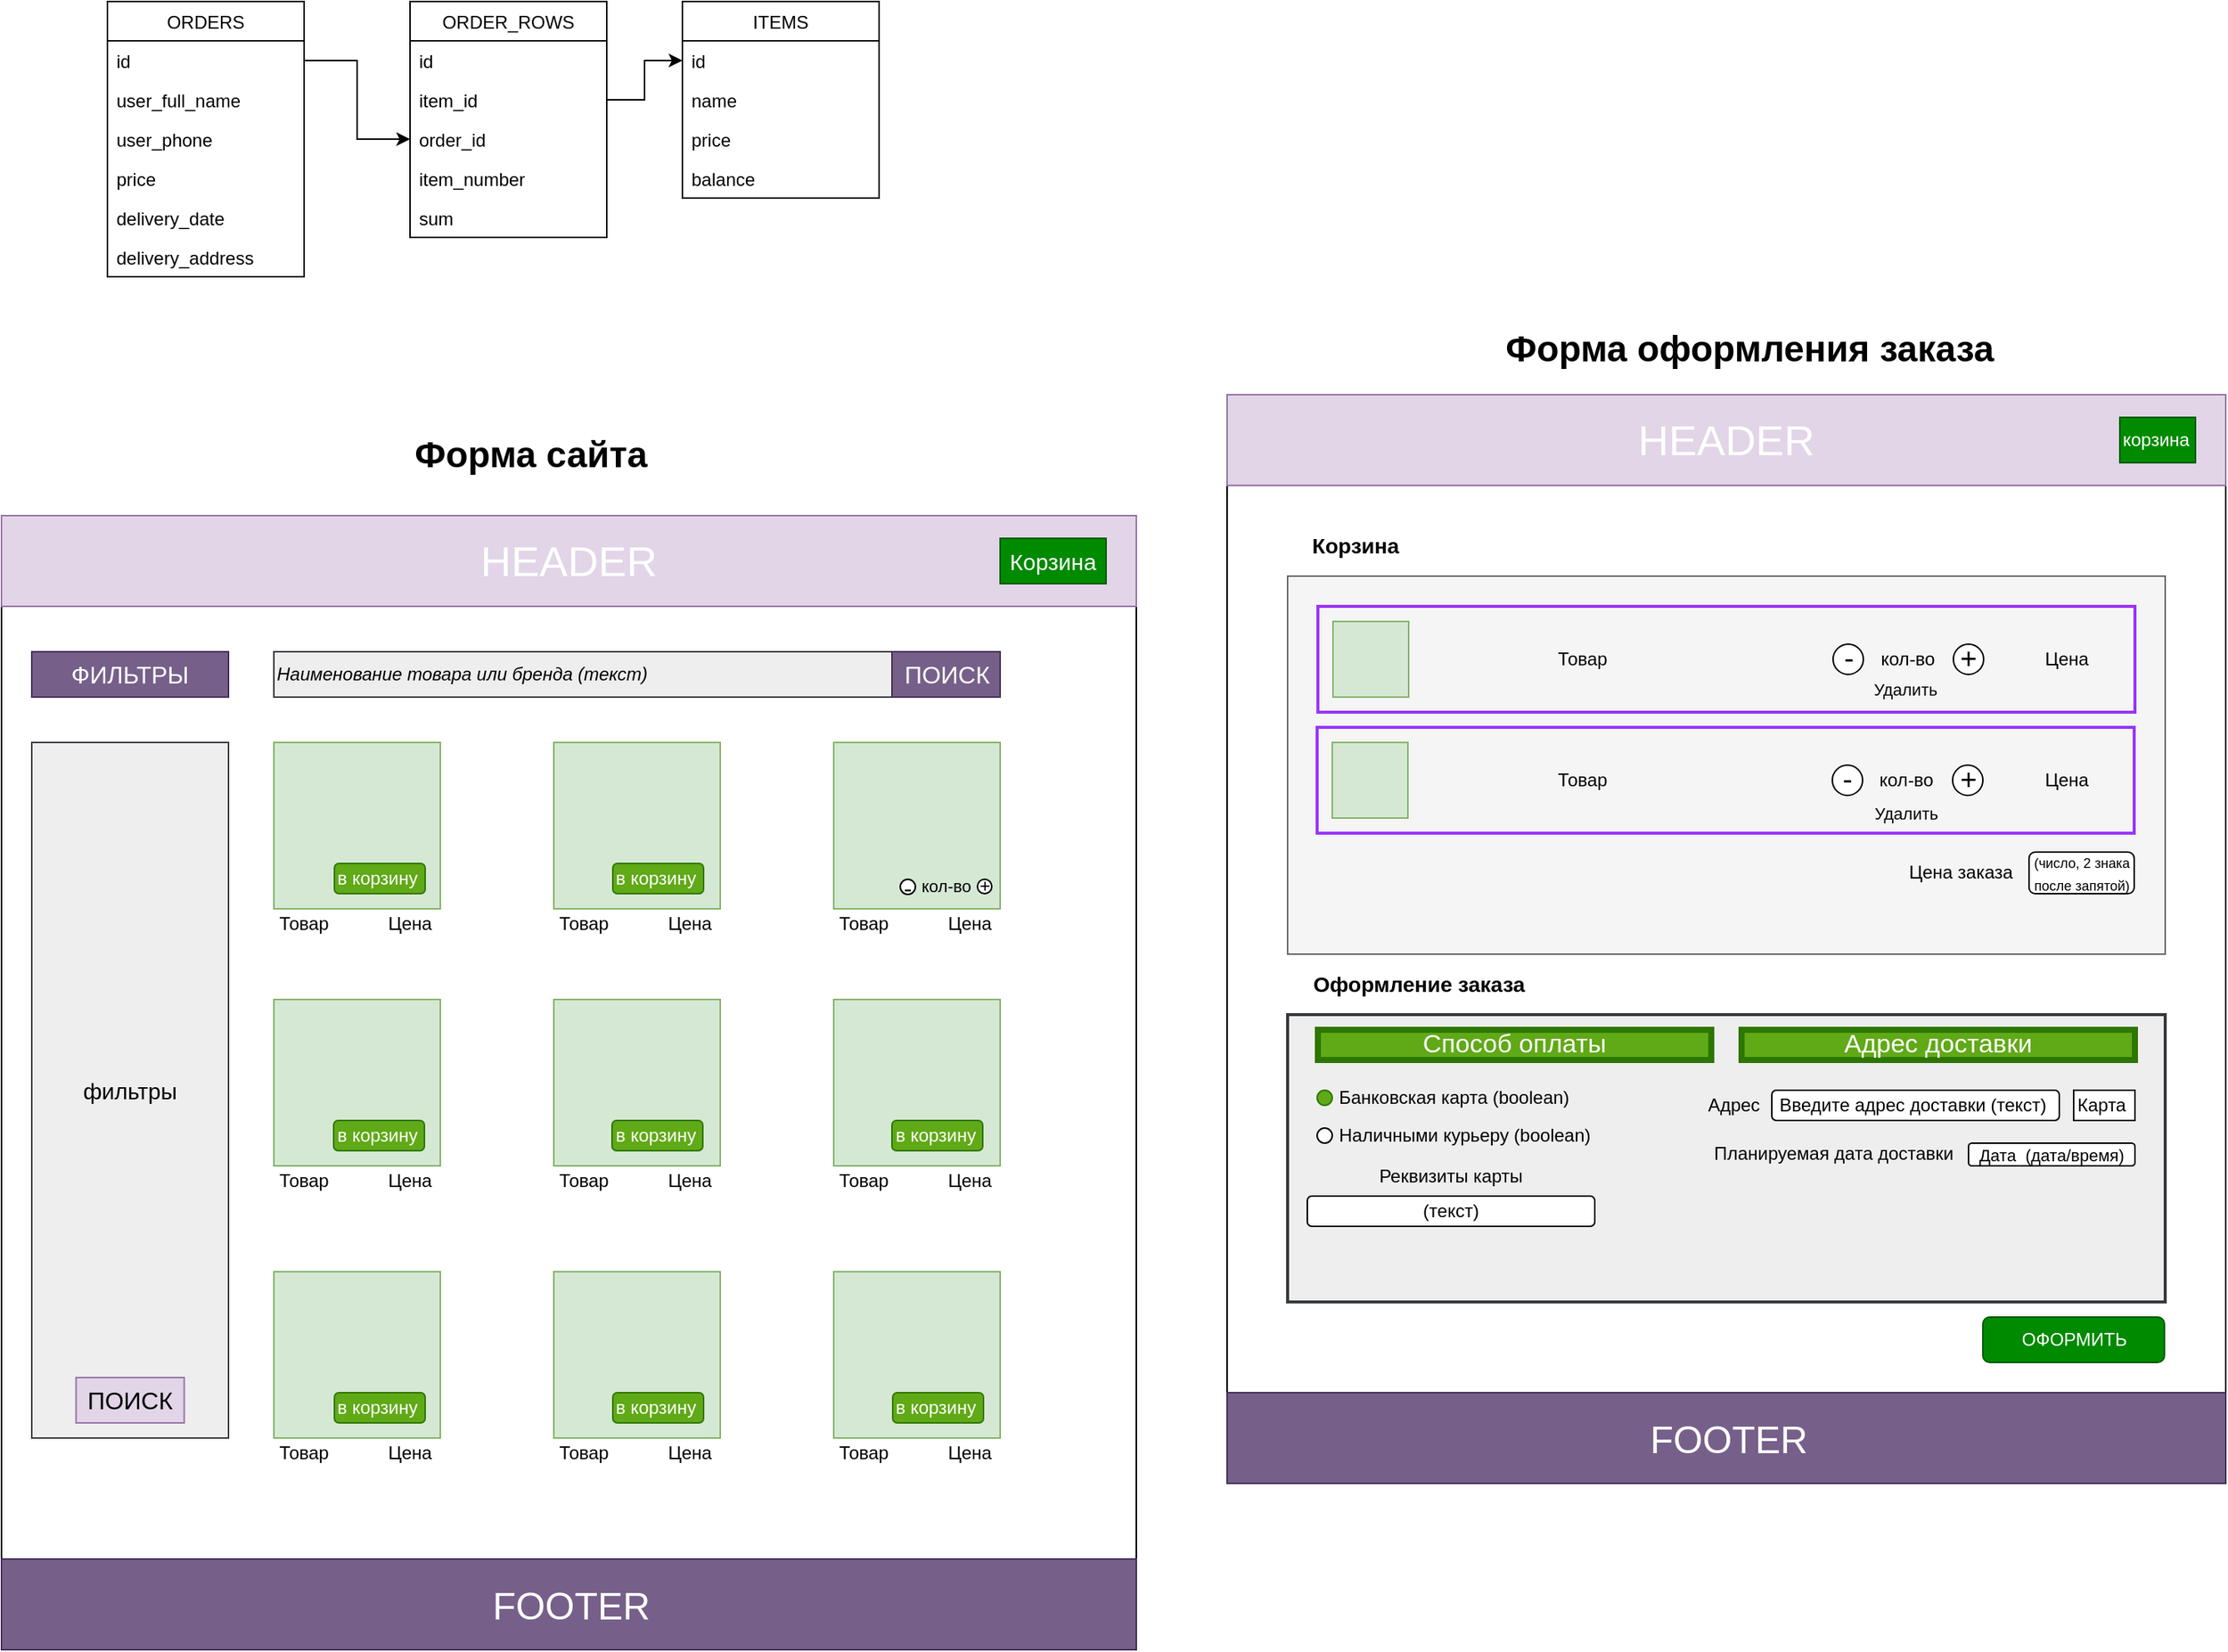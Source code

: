 <mxfile version="14.7.4" type="github">
  <diagram id="pjQ_uRTFj4oecxEzd1h6" name="Page-1">
    <mxGraphModel dx="1295" dy="831" grid="1" gridSize="10" guides="1" tooltips="1" connect="1" arrows="1" fold="1" page="1" pageScale="1" pageWidth="827" pageHeight="1169" math="0" shadow="0">
      <root>
        <mxCell id="0" />
        <mxCell id="1" parent="0" />
        <mxCell id="i-9Ac69D_Wf72XwJe8Vt-1" value="ORDERS" style="swimlane;fontStyle=0;childLayout=stackLayout;horizontal=1;startSize=26;horizontalStack=0;resizeParent=1;resizeParentMax=0;resizeLast=0;collapsible=1;marginBottom=0;" vertex="1" parent="1">
          <mxGeometry x="100" y="60" width="130" height="182" as="geometry" />
        </mxCell>
        <mxCell id="i-9Ac69D_Wf72XwJe8Vt-26" value="id" style="text;strokeColor=none;fillColor=none;align=left;verticalAlign=top;spacingLeft=4;spacingRight=4;overflow=hidden;rotatable=0;points=[[0,0.5],[1,0.5]];portConstraint=eastwest;" vertex="1" parent="i-9Ac69D_Wf72XwJe8Vt-1">
          <mxGeometry y="26" width="130" height="26" as="geometry" />
        </mxCell>
        <mxCell id="i-9Ac69D_Wf72XwJe8Vt-2" value="user_full_name" style="text;strokeColor=none;fillColor=none;align=left;verticalAlign=top;spacingLeft=4;spacingRight=4;overflow=hidden;rotatable=0;points=[[0,0.5],[1,0.5]];portConstraint=eastwest;" vertex="1" parent="i-9Ac69D_Wf72XwJe8Vt-1">
          <mxGeometry y="52" width="130" height="26" as="geometry" />
        </mxCell>
        <mxCell id="i-9Ac69D_Wf72XwJe8Vt-3" value="user_phone" style="text;strokeColor=none;fillColor=none;align=left;verticalAlign=top;spacingLeft=4;spacingRight=4;overflow=hidden;rotatable=0;points=[[0,0.5],[1,0.5]];portConstraint=eastwest;" vertex="1" parent="i-9Ac69D_Wf72XwJe8Vt-1">
          <mxGeometry y="78" width="130" height="26" as="geometry" />
        </mxCell>
        <mxCell id="i-9Ac69D_Wf72XwJe8Vt-24" value="price" style="text;strokeColor=none;fillColor=none;align=left;verticalAlign=top;spacingLeft=4;spacingRight=4;overflow=hidden;rotatable=0;points=[[0,0.5],[1,0.5]];portConstraint=eastwest;" vertex="1" parent="i-9Ac69D_Wf72XwJe8Vt-1">
          <mxGeometry y="104" width="130" height="26" as="geometry" />
        </mxCell>
        <mxCell id="i-9Ac69D_Wf72XwJe8Vt-25" value="delivery_date" style="text;strokeColor=none;fillColor=none;align=left;verticalAlign=top;spacingLeft=4;spacingRight=4;overflow=hidden;rotatable=0;points=[[0,0.5],[1,0.5]];portConstraint=eastwest;" vertex="1" parent="i-9Ac69D_Wf72XwJe8Vt-1">
          <mxGeometry y="130" width="130" height="26" as="geometry" />
        </mxCell>
        <mxCell id="i-9Ac69D_Wf72XwJe8Vt-4" value="delivery_address" style="text;strokeColor=none;fillColor=none;align=left;verticalAlign=top;spacingLeft=4;spacingRight=4;overflow=hidden;rotatable=0;points=[[0,0.5],[1,0.5]];portConstraint=eastwest;" vertex="1" parent="i-9Ac69D_Wf72XwJe8Vt-1">
          <mxGeometry y="156" width="130" height="26" as="geometry" />
        </mxCell>
        <mxCell id="i-9Ac69D_Wf72XwJe8Vt-27" value="ORDER_ROWS" style="swimlane;fontStyle=0;childLayout=stackLayout;horizontal=1;startSize=26;horizontalStack=0;resizeParent=1;resizeParentMax=0;resizeLast=0;collapsible=1;marginBottom=0;" vertex="1" parent="1">
          <mxGeometry x="300" y="60" width="130" height="156" as="geometry" />
        </mxCell>
        <mxCell id="i-9Ac69D_Wf72XwJe8Vt-28" value="id" style="text;strokeColor=none;fillColor=none;align=left;verticalAlign=top;spacingLeft=4;spacingRight=4;overflow=hidden;rotatable=0;points=[[0,0.5],[1,0.5]];portConstraint=eastwest;" vertex="1" parent="i-9Ac69D_Wf72XwJe8Vt-27">
          <mxGeometry y="26" width="130" height="26" as="geometry" />
        </mxCell>
        <mxCell id="i-9Ac69D_Wf72XwJe8Vt-43" value="item_id" style="text;strokeColor=none;fillColor=none;align=left;verticalAlign=top;spacingLeft=4;spacingRight=4;overflow=hidden;rotatable=0;points=[[0,0.5],[1,0.5]];portConstraint=eastwest;" vertex="1" parent="i-9Ac69D_Wf72XwJe8Vt-27">
          <mxGeometry y="52" width="130" height="26" as="geometry" />
        </mxCell>
        <mxCell id="i-9Ac69D_Wf72XwJe8Vt-29" value="order_id" style="text;strokeColor=none;fillColor=none;align=left;verticalAlign=top;spacingLeft=4;spacingRight=4;overflow=hidden;rotatable=0;points=[[0,0.5],[1,0.5]];portConstraint=eastwest;" vertex="1" parent="i-9Ac69D_Wf72XwJe8Vt-27">
          <mxGeometry y="78" width="130" height="26" as="geometry" />
        </mxCell>
        <mxCell id="i-9Ac69D_Wf72XwJe8Vt-32" value="item_number" style="text;strokeColor=none;fillColor=none;align=left;verticalAlign=top;spacingLeft=4;spacingRight=4;overflow=hidden;rotatable=0;points=[[0,0.5],[1,0.5]];portConstraint=eastwest;" vertex="1" parent="i-9Ac69D_Wf72XwJe8Vt-27">
          <mxGeometry y="104" width="130" height="26" as="geometry" />
        </mxCell>
        <mxCell id="i-9Ac69D_Wf72XwJe8Vt-33" value="sum" style="text;strokeColor=none;fillColor=none;align=left;verticalAlign=top;spacingLeft=4;spacingRight=4;overflow=hidden;rotatable=0;points=[[0,0.5],[1,0.5]];portConstraint=eastwest;" vertex="1" parent="i-9Ac69D_Wf72XwJe8Vt-27">
          <mxGeometry y="130" width="130" height="26" as="geometry" />
        </mxCell>
        <mxCell id="i-9Ac69D_Wf72XwJe8Vt-34" value="ITEMS" style="swimlane;fontStyle=0;childLayout=stackLayout;horizontal=1;startSize=26;horizontalStack=0;resizeParent=1;resizeParentMax=0;resizeLast=0;collapsible=1;marginBottom=0;" vertex="1" parent="1">
          <mxGeometry x="480" y="60" width="130" height="130" as="geometry" />
        </mxCell>
        <mxCell id="i-9Ac69D_Wf72XwJe8Vt-35" value="id" style="text;strokeColor=none;fillColor=none;align=left;verticalAlign=top;spacingLeft=4;spacingRight=4;overflow=hidden;rotatable=0;points=[[0,0.5],[1,0.5]];portConstraint=eastwest;" vertex="1" parent="i-9Ac69D_Wf72XwJe8Vt-34">
          <mxGeometry y="26" width="130" height="26" as="geometry" />
        </mxCell>
        <mxCell id="i-9Ac69D_Wf72XwJe8Vt-36" value="name" style="text;strokeColor=none;fillColor=none;align=left;verticalAlign=top;spacingLeft=4;spacingRight=4;overflow=hidden;rotatable=0;points=[[0,0.5],[1,0.5]];portConstraint=eastwest;" vertex="1" parent="i-9Ac69D_Wf72XwJe8Vt-34">
          <mxGeometry y="52" width="130" height="26" as="geometry" />
        </mxCell>
        <mxCell id="i-9Ac69D_Wf72XwJe8Vt-37" value="price" style="text;strokeColor=none;fillColor=none;align=left;verticalAlign=top;spacingLeft=4;spacingRight=4;overflow=hidden;rotatable=0;points=[[0,0.5],[1,0.5]];portConstraint=eastwest;" vertex="1" parent="i-9Ac69D_Wf72XwJe8Vt-34">
          <mxGeometry y="78" width="130" height="26" as="geometry" />
        </mxCell>
        <mxCell id="i-9Ac69D_Wf72XwJe8Vt-38" value="balance" style="text;strokeColor=none;fillColor=none;align=left;verticalAlign=top;spacingLeft=4;spacingRight=4;overflow=hidden;rotatable=0;points=[[0,0.5],[1,0.5]];portConstraint=eastwest;" vertex="1" parent="i-9Ac69D_Wf72XwJe8Vt-34">
          <mxGeometry y="104" width="130" height="26" as="geometry" />
        </mxCell>
        <mxCell id="i-9Ac69D_Wf72XwJe8Vt-42" style="edgeStyle=orthogonalEdgeStyle;rounded=0;orthogonalLoop=1;jettySize=auto;html=1;exitX=1;exitY=0.5;exitDx=0;exitDy=0;entryX=0;entryY=0.5;entryDx=0;entryDy=0;" edge="1" parent="1" source="i-9Ac69D_Wf72XwJe8Vt-26" target="i-9Ac69D_Wf72XwJe8Vt-29">
          <mxGeometry relative="1" as="geometry" />
        </mxCell>
        <mxCell id="i-9Ac69D_Wf72XwJe8Vt-45" style="edgeStyle=orthogonalEdgeStyle;rounded=0;orthogonalLoop=1;jettySize=auto;html=1;exitX=1;exitY=0.5;exitDx=0;exitDy=0;entryX=0;entryY=0.5;entryDx=0;entryDy=0;" edge="1" parent="1" source="i-9Ac69D_Wf72XwJe8Vt-43" target="i-9Ac69D_Wf72XwJe8Vt-35">
          <mxGeometry relative="1" as="geometry" />
        </mxCell>
        <mxCell id="i-9Ac69D_Wf72XwJe8Vt-46" value="" style="whiteSpace=wrap;html=1;aspect=fixed;align=left;" vertex="1" parent="1">
          <mxGeometry x="30" y="400" width="750" height="750" as="geometry" />
        </mxCell>
        <mxCell id="i-9Ac69D_Wf72XwJe8Vt-47" value="&lt;font style=&quot;font-size: 28px&quot; color=&quot;#ffffff&quot;&gt;HEADER&lt;/font&gt;" style="rounded=0;whiteSpace=wrap;html=1;align=center;fillColor=#e1d5e7;strokeColor=#9673a6;spacingTop=0;labelBorderColor=none;" vertex="1" parent="1">
          <mxGeometry x="30" y="400" width="750" height="60" as="geometry" />
        </mxCell>
        <mxCell id="i-9Ac69D_Wf72XwJe8Vt-49" value="" style="whiteSpace=wrap;html=1;aspect=fixed;align=left;fillColor=#d5e8d4;strokeColor=#82b366;" vertex="1" parent="1">
          <mxGeometry x="210" y="550" width="110" height="110" as="geometry" />
        </mxCell>
        <mxCell id="i-9Ac69D_Wf72XwJe8Vt-50" value="" style="whiteSpace=wrap;html=1;aspect=fixed;align=left;fillColor=#d5e8d4;strokeColor=#82b366;" vertex="1" parent="1">
          <mxGeometry x="580" y="550" width="110" height="110" as="geometry" />
        </mxCell>
        <mxCell id="i-9Ac69D_Wf72XwJe8Vt-51" value="" style="whiteSpace=wrap;html=1;aspect=fixed;align=left;fillColor=#d5e8d4;strokeColor=#82b366;" vertex="1" parent="1">
          <mxGeometry x="395" y="550" width="110" height="110" as="geometry" />
        </mxCell>
        <mxCell id="i-9Ac69D_Wf72XwJe8Vt-52" value="" style="whiteSpace=wrap;html=1;aspect=fixed;align=left;fillColor=#d5e8d4;strokeColor=#82b366;" vertex="1" parent="1">
          <mxGeometry x="210" y="720" width="110" height="110" as="geometry" />
        </mxCell>
        <mxCell id="i-9Ac69D_Wf72XwJe8Vt-53" value="" style="whiteSpace=wrap;html=1;aspect=fixed;align=left;fillColor=#d5e8d4;strokeColor=#82b366;" vertex="1" parent="1">
          <mxGeometry x="580" y="720" width="110" height="110" as="geometry" />
        </mxCell>
        <mxCell id="i-9Ac69D_Wf72XwJe8Vt-54" value="" style="whiteSpace=wrap;html=1;aspect=fixed;align=left;fillColor=#d5e8d4;strokeColor=#82b366;" vertex="1" parent="1">
          <mxGeometry x="395" y="720" width="110" height="110" as="geometry" />
        </mxCell>
        <mxCell id="i-9Ac69D_Wf72XwJe8Vt-55" value="" style="whiteSpace=wrap;html=1;aspect=fixed;align=left;fillColor=#d5e8d4;strokeColor=#82b366;" vertex="1" parent="1">
          <mxGeometry x="210" y="900" width="110" height="110" as="geometry" />
        </mxCell>
        <mxCell id="i-9Ac69D_Wf72XwJe8Vt-56" value="" style="whiteSpace=wrap;html=1;aspect=fixed;align=left;fillColor=#d5e8d4;strokeColor=#82b366;" vertex="1" parent="1">
          <mxGeometry x="580" y="900" width="110" height="110" as="geometry" />
        </mxCell>
        <mxCell id="i-9Ac69D_Wf72XwJe8Vt-57" value="" style="whiteSpace=wrap;html=1;aspect=fixed;align=left;fillColor=#d5e8d4;strokeColor=#82b366;" vertex="1" parent="1">
          <mxGeometry x="395" y="900" width="110" height="110" as="geometry" />
        </mxCell>
        <mxCell id="i-9Ac69D_Wf72XwJe8Vt-61" value="Корзина" style="rounded=0;whiteSpace=wrap;html=1;align=center;fillColor=#008a00;strokeColor=#005700;fontColor=#ffffff;fontSize=15;" vertex="1" parent="1">
          <mxGeometry x="690" y="415" width="70" height="30" as="geometry" />
        </mxCell>
        <mxCell id="i-9Ac69D_Wf72XwJe8Vt-63" value="Товар" style="text;html=1;strokeColor=none;fillColor=none;align=center;verticalAlign=middle;whiteSpace=wrap;rounded=0;" vertex="1" parent="1">
          <mxGeometry x="210" y="660" width="40" height="20" as="geometry" />
        </mxCell>
        <mxCell id="i-9Ac69D_Wf72XwJe8Vt-64" value="Цена" style="text;html=1;strokeColor=none;fillColor=none;align=center;verticalAlign=middle;whiteSpace=wrap;rounded=0;" vertex="1" parent="1">
          <mxGeometry x="280" y="660" width="40" height="20" as="geometry" />
        </mxCell>
        <mxCell id="i-9Ac69D_Wf72XwJe8Vt-65" value="Товар" style="text;html=1;strokeColor=none;fillColor=none;align=center;verticalAlign=middle;whiteSpace=wrap;rounded=0;" vertex="1" parent="1">
          <mxGeometry x="395" y="660" width="40" height="20" as="geometry" />
        </mxCell>
        <mxCell id="i-9Ac69D_Wf72XwJe8Vt-66" value="Цена" style="text;html=1;strokeColor=none;fillColor=none;align=center;verticalAlign=middle;whiteSpace=wrap;rounded=0;" vertex="1" parent="1">
          <mxGeometry x="465" y="660" width="40" height="20" as="geometry" />
        </mxCell>
        <mxCell id="i-9Ac69D_Wf72XwJe8Vt-67" value="Товар" style="text;html=1;strokeColor=none;fillColor=none;align=center;verticalAlign=middle;whiteSpace=wrap;rounded=0;" vertex="1" parent="1">
          <mxGeometry x="580" y="660" width="40" height="20" as="geometry" />
        </mxCell>
        <mxCell id="i-9Ac69D_Wf72XwJe8Vt-68" value="Цена" style="text;html=1;strokeColor=none;fillColor=none;align=center;verticalAlign=middle;whiteSpace=wrap;rounded=0;" vertex="1" parent="1">
          <mxGeometry x="650" y="660" width="40" height="20" as="geometry" />
        </mxCell>
        <mxCell id="i-9Ac69D_Wf72XwJe8Vt-69" value="Товар" style="text;html=1;strokeColor=none;fillColor=none;align=center;verticalAlign=middle;whiteSpace=wrap;rounded=0;" vertex="1" parent="1">
          <mxGeometry x="210" y="1010" width="40" height="20" as="geometry" />
        </mxCell>
        <mxCell id="i-9Ac69D_Wf72XwJe8Vt-70" value="Цена" style="text;html=1;strokeColor=none;fillColor=none;align=center;verticalAlign=middle;whiteSpace=wrap;rounded=0;" vertex="1" parent="1">
          <mxGeometry x="280" y="1010" width="40" height="20" as="geometry" />
        </mxCell>
        <mxCell id="i-9Ac69D_Wf72XwJe8Vt-71" value="Товар" style="text;html=1;strokeColor=none;fillColor=none;align=center;verticalAlign=middle;whiteSpace=wrap;rounded=0;" vertex="1" parent="1">
          <mxGeometry x="395" y="1010" width="40" height="20" as="geometry" />
        </mxCell>
        <mxCell id="i-9Ac69D_Wf72XwJe8Vt-72" value="Цена" style="text;html=1;strokeColor=none;fillColor=none;align=center;verticalAlign=middle;whiteSpace=wrap;rounded=0;" vertex="1" parent="1">
          <mxGeometry x="465" y="1010" width="40" height="20" as="geometry" />
        </mxCell>
        <mxCell id="i-9Ac69D_Wf72XwJe8Vt-73" value="Товар" style="text;html=1;strokeColor=none;fillColor=none;align=center;verticalAlign=middle;whiteSpace=wrap;rounded=0;" vertex="1" parent="1">
          <mxGeometry x="580" y="1010" width="40" height="20" as="geometry" />
        </mxCell>
        <mxCell id="i-9Ac69D_Wf72XwJe8Vt-74" value="Цена" style="text;html=1;strokeColor=none;fillColor=none;align=center;verticalAlign=middle;whiteSpace=wrap;rounded=0;" vertex="1" parent="1">
          <mxGeometry x="650" y="1010" width="40" height="20" as="geometry" />
        </mxCell>
        <mxCell id="i-9Ac69D_Wf72XwJe8Vt-75" value="Товар" style="text;html=1;strokeColor=none;fillColor=none;align=center;verticalAlign=middle;whiteSpace=wrap;rounded=0;" vertex="1" parent="1">
          <mxGeometry x="210" y="830" width="40" height="20" as="geometry" />
        </mxCell>
        <mxCell id="i-9Ac69D_Wf72XwJe8Vt-76" value="Цена" style="text;html=1;strokeColor=none;fillColor=none;align=center;verticalAlign=middle;whiteSpace=wrap;rounded=0;" vertex="1" parent="1">
          <mxGeometry x="280" y="830" width="40" height="20" as="geometry" />
        </mxCell>
        <mxCell id="i-9Ac69D_Wf72XwJe8Vt-77" value="Товар" style="text;html=1;strokeColor=none;fillColor=none;align=center;verticalAlign=middle;whiteSpace=wrap;rounded=0;" vertex="1" parent="1">
          <mxGeometry x="395" y="830" width="40" height="20" as="geometry" />
        </mxCell>
        <mxCell id="i-9Ac69D_Wf72XwJe8Vt-78" value="Цена" style="text;html=1;strokeColor=none;fillColor=none;align=center;verticalAlign=middle;whiteSpace=wrap;rounded=0;" vertex="1" parent="1">
          <mxGeometry x="465" y="830" width="40" height="20" as="geometry" />
        </mxCell>
        <mxCell id="i-9Ac69D_Wf72XwJe8Vt-79" value="Товар" style="text;html=1;strokeColor=none;fillColor=none;align=center;verticalAlign=middle;whiteSpace=wrap;rounded=0;" vertex="1" parent="1">
          <mxGeometry x="580" y="830" width="40" height="20" as="geometry" />
        </mxCell>
        <mxCell id="i-9Ac69D_Wf72XwJe8Vt-80" value="Цена" style="text;html=1;strokeColor=none;fillColor=none;align=center;verticalAlign=middle;whiteSpace=wrap;rounded=0;" vertex="1" parent="1">
          <mxGeometry x="650" y="830" width="40" height="20" as="geometry" />
        </mxCell>
        <mxCell id="i-9Ac69D_Wf72XwJe8Vt-81" value="&amp;nbsp;&lt;font style=&quot;font-size: 25px&quot;&gt;FOOTER&lt;/font&gt;" style="rounded=0;whiteSpace=wrap;html=1;align=center;fillColor=#76608a;strokeColor=#432D57;fontColor=#ffffff;" vertex="1" parent="1">
          <mxGeometry x="30" y="1090" width="750" height="60" as="geometry" />
        </mxCell>
        <mxCell id="i-9Ac69D_Wf72XwJe8Vt-82" value="в корзину" style="rounded=1;whiteSpace=wrap;html=1;align=left;fillColor=#60a917;strokeColor=#2D7600;fontColor=#ffffff;" vertex="1" parent="1">
          <mxGeometry x="249.5" y="800" width="60" height="20" as="geometry" />
        </mxCell>
        <mxCell id="i-9Ac69D_Wf72XwJe8Vt-83" value="в корзину" style="rounded=1;whiteSpace=wrap;html=1;align=left;fillColor=#60a917;strokeColor=#2D7600;fontColor=#ffffff;" vertex="1" parent="1">
          <mxGeometry x="433.5" y="800" width="60" height="20" as="geometry" />
        </mxCell>
        <mxCell id="i-9Ac69D_Wf72XwJe8Vt-84" value="в корзину" style="rounded=1;whiteSpace=wrap;html=1;align=left;fillColor=#60a917;strokeColor=#2D7600;fontColor=#ffffff;" vertex="1" parent="1">
          <mxGeometry x="618.5" y="800" width="60" height="20" as="geometry" />
        </mxCell>
        <mxCell id="i-9Ac69D_Wf72XwJe8Vt-85" value="в корзину" style="rounded=1;whiteSpace=wrap;html=1;align=left;fillColor=#60a917;strokeColor=#2D7600;fontColor=#ffffff;" vertex="1" parent="1">
          <mxGeometry x="250" y="630" width="60" height="20" as="geometry" />
        </mxCell>
        <mxCell id="i-9Ac69D_Wf72XwJe8Vt-86" value="в корзину" style="rounded=1;whiteSpace=wrap;html=1;align=left;fillColor=#60a917;strokeColor=#2D7600;fontColor=#ffffff;" vertex="1" parent="1">
          <mxGeometry x="434" y="630" width="60" height="20" as="geometry" />
        </mxCell>
        <mxCell id="i-9Ac69D_Wf72XwJe8Vt-88" value="в корзину" style="rounded=1;whiteSpace=wrap;html=1;align=left;fillColor=#60a917;strokeColor=#2D7600;fontColor=#ffffff;" vertex="1" parent="1">
          <mxGeometry x="250" y="980" width="60" height="20" as="geometry" />
        </mxCell>
        <mxCell id="i-9Ac69D_Wf72XwJe8Vt-89" value="в корзину" style="rounded=1;whiteSpace=wrap;html=1;align=left;fillColor=#60a917;strokeColor=#2D7600;fontColor=#ffffff;" vertex="1" parent="1">
          <mxGeometry x="434" y="980" width="60" height="20" as="geometry" />
        </mxCell>
        <mxCell id="i-9Ac69D_Wf72XwJe8Vt-90" value="в корзину" style="rounded=1;whiteSpace=wrap;html=1;align=left;fillColor=#60a917;strokeColor=#2D7600;fontColor=#ffffff;" vertex="1" parent="1">
          <mxGeometry x="619" y="980" width="60" height="20" as="geometry" />
        </mxCell>
        <mxCell id="i-9Ac69D_Wf72XwJe8Vt-91" value="&lt;h1&gt;Форма сайта&lt;/h1&gt;" style="text;html=1;strokeColor=none;fillColor=none;align=center;verticalAlign=middle;whiteSpace=wrap;rounded=0;" vertex="1" parent="1">
          <mxGeometry x="240" y="350" width="280" height="20" as="geometry" />
        </mxCell>
        <mxCell id="i-9Ac69D_Wf72XwJe8Vt-92" value="" style="whiteSpace=wrap;html=1;aspect=fixed;align=left;" vertex="1" parent="1">
          <mxGeometry x="840" y="320" width="660" height="660" as="geometry" />
        </mxCell>
        <mxCell id="i-9Ac69D_Wf72XwJe8Vt-93" value="&lt;font style=&quot;font-size: 28px&quot; color=&quot;#ffffff&quot;&gt;HEADER&lt;/font&gt;" style="rounded=0;whiteSpace=wrap;html=1;align=center;fillColor=#e1d5e7;strokeColor=#9673a6;spacingTop=0;labelBorderColor=none;" vertex="1" parent="1">
          <mxGeometry x="840" y="320" width="660" height="60" as="geometry" />
        </mxCell>
        <mxCell id="i-9Ac69D_Wf72XwJe8Vt-103" value="корзина" style="rounded=0;whiteSpace=wrap;html=1;align=left;fillColor=#008a00;strokeColor=#005700;fontColor=#ffffff;" vertex="1" parent="1">
          <mxGeometry x="1430" y="335" width="50" height="30" as="geometry" />
        </mxCell>
        <mxCell id="i-9Ac69D_Wf72XwJe8Vt-122" value="&amp;nbsp;&lt;font style=&quot;font-size: 25px&quot;&gt;FOOTER&lt;/font&gt;" style="rounded=0;whiteSpace=wrap;html=1;align=center;fillColor=#76608a;strokeColor=#432D57;fontColor=#ffffff;" vertex="1" parent="1">
          <mxGeometry x="840" y="980" width="660" height="60" as="geometry" />
        </mxCell>
        <mxCell id="i-9Ac69D_Wf72XwJe8Vt-132" value="&lt;h1&gt;Форма оформления заказа&lt;/h1&gt;" style="text;html=1;strokeColor=none;fillColor=none;align=center;verticalAlign=middle;whiteSpace=wrap;rounded=0;" vertex="1" parent="1">
          <mxGeometry x="1009.5" y="280" width="350.5" height="20" as="geometry" />
        </mxCell>
        <mxCell id="i-9Ac69D_Wf72XwJe8Vt-135" value="" style="rounded=0;whiteSpace=wrap;html=1;align=left;fillColor=#f5f5f5;strokeColor=#666666;fontColor=#333333;" vertex="1" parent="1">
          <mxGeometry x="880" y="440" width="580" height="250" as="geometry" />
        </mxCell>
        <mxCell id="i-9Ac69D_Wf72XwJe8Vt-136" value="&lt;h3&gt;Корзина&lt;/h3&gt;" style="text;html=1;strokeColor=none;fillColor=none;align=center;verticalAlign=middle;whiteSpace=wrap;rounded=0;" vertex="1" parent="1">
          <mxGeometry x="880" y="410" width="90" height="20" as="geometry" />
        </mxCell>
        <mxCell id="i-9Ac69D_Wf72XwJe8Vt-137" value="" style="whiteSpace=wrap;html=1;aspect=fixed;align=left;fillColor=#d5e8d4;strokeColor=#82b366;" vertex="1" parent="1">
          <mxGeometry x="910" y="470" width="50" height="50" as="geometry" />
        </mxCell>
        <mxCell id="i-9Ac69D_Wf72XwJe8Vt-138" value="Товар" style="text;html=1;strokeColor=none;fillColor=none;align=center;verticalAlign=middle;whiteSpace=wrap;rounded=0;" vertex="1" parent="1">
          <mxGeometry x="960" y="470" width="230" height="50" as="geometry" />
        </mxCell>
        <mxCell id="i-9Ac69D_Wf72XwJe8Vt-140" value="Цена" style="text;html=1;strokeColor=none;fillColor=none;align=center;verticalAlign=middle;whiteSpace=wrap;rounded=0;" vertex="1" parent="1">
          <mxGeometry x="1360" y="470" width="70" height="50" as="geometry" />
        </mxCell>
        <mxCell id="i-9Ac69D_Wf72XwJe8Vt-142" value="&lt;font style=&quot;font-size: 19px&quot;&gt;+&lt;/font&gt;" style="ellipse;whiteSpace=wrap;html=1;aspect=fixed;align=center;" vertex="1" parent="1">
          <mxGeometry x="1320" y="485" width="20" height="20" as="geometry" />
        </mxCell>
        <mxCell id="i-9Ac69D_Wf72XwJe8Vt-144" value="кол-во" style="text;html=1;strokeColor=none;fillColor=none;align=center;verticalAlign=middle;whiteSpace=wrap;rounded=0;" vertex="1" parent="1">
          <mxGeometry x="1269.5" y="485" width="40" height="20" as="geometry" />
        </mxCell>
        <mxCell id="i-9Ac69D_Wf72XwJe8Vt-145" value="&lt;font style=&quot;font-size: 19px&quot;&gt;-&lt;/font&gt;" style="ellipse;whiteSpace=wrap;html=1;aspect=fixed;align=center;" vertex="1" parent="1">
          <mxGeometry x="1240.5" y="485" width="20" height="20" as="geometry" />
        </mxCell>
        <mxCell id="i-9Ac69D_Wf72XwJe8Vt-147" value="" style="rounded=0;whiteSpace=wrap;html=1;align=left;fillColor=none;strokeWidth=2;strokeColor=#9933FF;" vertex="1" parent="1">
          <mxGeometry x="900" y="460" width="540" height="70" as="geometry" />
        </mxCell>
        <mxCell id="i-9Ac69D_Wf72XwJe8Vt-148" value="" style="whiteSpace=wrap;html=1;aspect=fixed;align=left;fillColor=#d5e8d4;strokeColor=#82b366;" vertex="1" parent="1">
          <mxGeometry x="909.5" y="550" width="50" height="50" as="geometry" />
        </mxCell>
        <mxCell id="i-9Ac69D_Wf72XwJe8Vt-149" value="Товар" style="text;html=1;strokeColor=none;fillColor=none;align=center;verticalAlign=middle;whiteSpace=wrap;rounded=0;" vertex="1" parent="1">
          <mxGeometry x="959.5" y="550" width="230" height="50" as="geometry" />
        </mxCell>
        <mxCell id="i-9Ac69D_Wf72XwJe8Vt-150" value="Цена" style="text;html=1;strokeColor=none;fillColor=none;align=center;verticalAlign=middle;whiteSpace=wrap;rounded=0;" vertex="1" parent="1">
          <mxGeometry x="1359.5" y="550" width="70" height="50" as="geometry" />
        </mxCell>
        <mxCell id="i-9Ac69D_Wf72XwJe8Vt-151" value="&lt;font style=&quot;font-size: 19px&quot;&gt;+&lt;/font&gt;" style="ellipse;whiteSpace=wrap;html=1;aspect=fixed;align=center;" vertex="1" parent="1">
          <mxGeometry x="1319.5" y="565" width="20" height="20" as="geometry" />
        </mxCell>
        <mxCell id="i-9Ac69D_Wf72XwJe8Vt-152" value="кол-во" style="text;html=1;strokeColor=none;fillColor=none;align=center;verticalAlign=middle;whiteSpace=wrap;rounded=0;" vertex="1" parent="1">
          <mxGeometry x="1269" y="565" width="40" height="20" as="geometry" />
        </mxCell>
        <mxCell id="i-9Ac69D_Wf72XwJe8Vt-153" value="&lt;font style=&quot;font-size: 19px&quot;&gt;-&lt;/font&gt;" style="ellipse;whiteSpace=wrap;html=1;aspect=fixed;align=center;" vertex="1" parent="1">
          <mxGeometry x="1240" y="565" width="20" height="20" as="geometry" />
        </mxCell>
        <mxCell id="i-9Ac69D_Wf72XwJe8Vt-154" value="" style="rounded=0;whiteSpace=wrap;html=1;align=left;fillColor=none;strokeWidth=2;strokeColor=#9933FF;" vertex="1" parent="1">
          <mxGeometry x="899.5" y="540" width="540" height="70" as="geometry" />
        </mxCell>
        <mxCell id="i-9Ac69D_Wf72XwJe8Vt-155" value="Цена заказа" style="text;html=1;strokeColor=none;fillColor=none;align=center;verticalAlign=middle;whiteSpace=wrap;rounded=0;" vertex="1" parent="1">
          <mxGeometry x="1280" y="626.25" width="90" height="20" as="geometry" />
        </mxCell>
        <mxCell id="i-9Ac69D_Wf72XwJe8Vt-156" value="" style="rounded=0;whiteSpace=wrap;html=1;strokeWidth=2;align=left;fillColor=#eeeeee;strokeColor=#36393d;" vertex="1" parent="1">
          <mxGeometry x="880" y="730" width="580" height="190" as="geometry" />
        </mxCell>
        <mxCell id="i-9Ac69D_Wf72XwJe8Vt-158" value="&lt;h3&gt;Оформление заказа&lt;/h3&gt;" style="text;html=1;strokeColor=none;fillColor=none;align=left;verticalAlign=middle;whiteSpace=wrap;rounded=0;" vertex="1" parent="1">
          <mxGeometry x="895" y="700" width="225" height="20" as="geometry" />
        </mxCell>
        <mxCell id="i-9Ac69D_Wf72XwJe8Vt-159" value="&lt;font style=&quot;font-size: 17px&quot;&gt;Способ оплаты&lt;/font&gt;" style="text;html=1;strokeColor=#2D7600;fillColor=#60a917;align=center;verticalAlign=middle;whiteSpace=wrap;rounded=0;strokeWidth=4;fontColor=#ffffff;" vertex="1" parent="1">
          <mxGeometry x="900" y="740" width="260" height="20" as="geometry" />
        </mxCell>
        <mxCell id="i-9Ac69D_Wf72XwJe8Vt-160" value="Банковская карта (boolean)" style="text;html=1;strokeColor=none;fillColor=none;align=left;verticalAlign=middle;whiteSpace=wrap;rounded=0;" vertex="1" parent="1">
          <mxGeometry x="911.75" y="775" width="188.25" height="20" as="geometry" />
        </mxCell>
        <mxCell id="i-9Ac69D_Wf72XwJe8Vt-161" value="Наличными курьеру (boolean)" style="text;html=1;strokeColor=none;fillColor=none;align=left;verticalAlign=middle;whiteSpace=wrap;rounded=0;" vertex="1" parent="1">
          <mxGeometry x="911.75" y="800" width="190" height="20" as="geometry" />
        </mxCell>
        <mxCell id="i-9Ac69D_Wf72XwJe8Vt-163" value="" style="ellipse;whiteSpace=wrap;html=1;aspect=fixed;strokeColor=#2D7600;strokeWidth=1;fillColor=#60a917;align=left;fontColor=#ffffff;" vertex="1" parent="1">
          <mxGeometry x="899.5" y="780" width="10" height="10" as="geometry" />
        </mxCell>
        <mxCell id="i-9Ac69D_Wf72XwJe8Vt-164" value="" style="ellipse;whiteSpace=wrap;html=1;aspect=fixed;strokeColor=#000000;strokeWidth=1;fillColor=#ffffff;align=left;" vertex="1" parent="1">
          <mxGeometry x="899.5" y="805" width="10" height="10" as="geometry" />
        </mxCell>
        <mxCell id="i-9Ac69D_Wf72XwJe8Vt-170" value="&lt;font style=&quot;font-size: 17px&quot;&gt;Адрес доставки&lt;/font&gt;" style="text;html=1;strokeColor=#2D7600;fillColor=#60a917;align=center;verticalAlign=middle;whiteSpace=wrap;rounded=0;strokeWidth=4;fontColor=#ffffff;" vertex="1" parent="1">
          <mxGeometry x="1180" y="740" width="260" height="20" as="geometry" />
        </mxCell>
        <mxCell id="i-9Ac69D_Wf72XwJe8Vt-171" value="Введите адрес доставки (текст)&amp;nbsp;" style="rounded=1;whiteSpace=wrap;html=1;strokeColor=#000000;strokeWidth=1;fillColor=#ffffff;align=center;" vertex="1" parent="1">
          <mxGeometry x="1200" y="780" width="190" height="20" as="geometry" />
        </mxCell>
        <mxCell id="i-9Ac69D_Wf72XwJe8Vt-172" value="Адрес" style="text;html=1;strokeColor=none;fillColor=none;align=center;verticalAlign=middle;whiteSpace=wrap;rounded=0;" vertex="1" parent="1">
          <mxGeometry x="1150" y="780" width="50" height="20" as="geometry" />
        </mxCell>
        <mxCell id="i-9Ac69D_Wf72XwJe8Vt-181" value="Карта" style="rounded=0;whiteSpace=wrap;html=1;strokeColor=#000000;strokeWidth=1;fillColor=#ffffff;align=left;" vertex="1" parent="1">
          <mxGeometry x="1399.5" y="780" width="40.5" height="20" as="geometry" />
        </mxCell>
        <mxCell id="i-9Ac69D_Wf72XwJe8Vt-183" value="ОФОРМИТЬ" style="rounded=1;whiteSpace=wrap;html=1;strokeColor=#005700;strokeWidth=1;fillColor=#008a00;align=center;fontColor=#ffffff;" vertex="1" parent="1">
          <mxGeometry x="1339.5" y="930" width="120" height="30" as="geometry" />
        </mxCell>
        <mxCell id="i-9Ac69D_Wf72XwJe8Vt-184" value="&lt;i&gt;Наименование товара или бренда (текст)&lt;/i&gt;" style="rounded=0;whiteSpace=wrap;html=1;strokeColor=#36393d;strokeWidth=1;fillColor=#eeeeee;align=left;" vertex="1" parent="1">
          <mxGeometry x="210" y="490" width="480" height="30" as="geometry" />
        </mxCell>
        <mxCell id="i-9Ac69D_Wf72XwJe8Vt-186" value="&lt;font style=&quot;font-size: 16px&quot;&gt;ПОИСК&lt;/font&gt;" style="rounded=0;whiteSpace=wrap;html=1;strokeColor=#432D57;strokeWidth=1;fillColor=#76608a;align=center;fontColor=#ffffff;" vertex="1" parent="1">
          <mxGeometry x="618.5" y="490" width="71.5" height="30" as="geometry" />
        </mxCell>
        <mxCell id="i-9Ac69D_Wf72XwJe8Vt-187" value="&lt;font style=&quot;font-size: 16px&quot;&gt;ФИЛЬТРЫ&lt;/font&gt;" style="rounded=0;whiteSpace=wrap;html=1;strokeColor=#432D57;strokeWidth=1;fillColor=#76608a;align=center;fontColor=#ffffff;" vertex="1" parent="1">
          <mxGeometry x="50" y="490" width="130" height="30" as="geometry" />
        </mxCell>
        <mxCell id="i-9Ac69D_Wf72XwJe8Vt-189" value="фильтры" style="rounded=0;whiteSpace=wrap;html=1;fontSize=15;strokeWidth=1;align=center;fillColor=#eeeeee;strokeColor=#36393d;" vertex="1" parent="1">
          <mxGeometry x="50" y="550" width="130" height="460" as="geometry" />
        </mxCell>
        <mxCell id="i-9Ac69D_Wf72XwJe8Vt-195" value="&lt;font style=&quot;font-size: 12px&quot;&gt;+&lt;/font&gt;" style="ellipse;whiteSpace=wrap;html=1;aspect=fixed;align=center;" vertex="1" parent="1">
          <mxGeometry x="675" y="640.5" width="9.5" height="9.5" as="geometry" />
        </mxCell>
        <mxCell id="i-9Ac69D_Wf72XwJe8Vt-196" value="&lt;font style=&quot;font-size: 11px&quot;&gt;кол-во&lt;/font&gt;" style="text;html=1;strokeColor=none;fillColor=none;align=center;verticalAlign=middle;whiteSpace=wrap;rounded=0;" vertex="1" parent="1">
          <mxGeometry x="635" y="640" width="39" height="10" as="geometry" />
        </mxCell>
        <mxCell id="i-9Ac69D_Wf72XwJe8Vt-197" value="&lt;font style=&quot;font-size: 16px&quot;&gt;-&lt;/font&gt;" style="ellipse;whiteSpace=wrap;html=1;aspect=fixed;align=center;" vertex="1" parent="1">
          <mxGeometry x="624" y="640.5" width="10" height="10" as="geometry" />
        </mxCell>
        <mxCell id="i-9Ac69D_Wf72XwJe8Vt-208" value="&lt;font style=&quot;font-size: 11px&quot;&gt;Удалить&amp;nbsp;&lt;/font&gt;" style="text;html=1;strokeColor=none;fillColor=none;align=center;verticalAlign=middle;whiteSpace=wrap;rounded=0;fontSize=15;" vertex="1" parent="1">
          <mxGeometry x="1269.5" y="500" width="40" height="25" as="geometry" />
        </mxCell>
        <mxCell id="i-9Ac69D_Wf72XwJe8Vt-210" value="&lt;font style=&quot;font-size: 11px&quot;&gt;Удалить&lt;/font&gt;" style="text;html=1;strokeColor=none;fillColor=none;align=center;verticalAlign=middle;whiteSpace=wrap;rounded=0;fontSize=15;" vertex="1" parent="1">
          <mxGeometry x="1269" y="590" width="40" height="10" as="geometry" />
        </mxCell>
        <mxCell id="i-9Ac69D_Wf72XwJe8Vt-211" value="&lt;font style=&quot;font-size: 12px&quot;&gt;Планируемая дата доставки&lt;/font&gt;" style="text;html=1;strokeColor=none;fillColor=none;align=center;verticalAlign=middle;whiteSpace=wrap;rounded=0;fontSize=15;" vertex="1" parent="1">
          <mxGeometry x="1133" y="810" width="216" height="20" as="geometry" />
        </mxCell>
        <mxCell id="i-9Ac69D_Wf72XwJe8Vt-212" value="&lt;font style=&quot;font-size: 11px&quot;&gt;Дата &amp;nbsp;(дата/время)&lt;/font&gt;" style="rounded=1;whiteSpace=wrap;html=1;strokeColor=#000000;strokeWidth=1;fillColor=#ffffff;align=center;" vertex="1" parent="1">
          <mxGeometry x="1330" y="815" width="110" height="15" as="geometry" />
        </mxCell>
        <mxCell id="i-9Ac69D_Wf72XwJe8Vt-214" value="&lt;font style=&quot;font-size: 9px&quot;&gt;(число, 2 знака после запятой)&lt;/font&gt;" style="rounded=1;whiteSpace=wrap;html=1;strokeColor=#000000;strokeWidth=1;fillColor=#ffffff;align=center;" vertex="1" parent="1">
          <mxGeometry x="1370" y="622.5" width="69.5" height="27.5" as="geometry" />
        </mxCell>
        <mxCell id="i-9Ac69D_Wf72XwJe8Vt-215" value="&lt;font style=&quot;font-size: 16px&quot;&gt;ПОИСК&lt;/font&gt;" style="rounded=0;whiteSpace=wrap;html=1;strokeColor=#9673a6;strokeWidth=1;fillColor=#e1d5e7;align=center;" vertex="1" parent="1">
          <mxGeometry x="79.25" y="970" width="71.5" height="30" as="geometry" />
        </mxCell>
        <mxCell id="i-9Ac69D_Wf72XwJe8Vt-217" value="&lt;font style=&quot;font-size: 12px&quot;&gt;Реквизиты карты&lt;/font&gt;" style="text;html=1;strokeColor=none;fillColor=none;align=center;verticalAlign=middle;whiteSpace=wrap;rounded=0;fontSize=15;" vertex="1" parent="1">
          <mxGeometry x="880" y="830" width="216" height="10" as="geometry" />
        </mxCell>
        <mxCell id="i-9Ac69D_Wf72XwJe8Vt-218" value="&amp;nbsp;(текст)&amp;nbsp;" style="rounded=1;whiteSpace=wrap;html=1;strokeColor=#000000;strokeWidth=1;fillColor=#ffffff;align=center;" vertex="1" parent="1">
          <mxGeometry x="893" y="850" width="190" height="20" as="geometry" />
        </mxCell>
      </root>
    </mxGraphModel>
  </diagram>
</mxfile>
